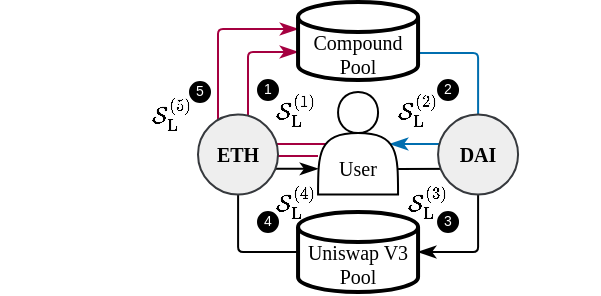 <mxfile version="22.0.3" type="device">
  <diagram id="89EvrhLHn2Qott1eXz3S" name="第 2 页">
    <mxGraphModel dx="554" dy="257" grid="1" gridSize="10" guides="1" tooltips="1" connect="1" arrows="1" fold="1" page="1" pageScale="1" pageWidth="100" pageHeight="150" math="1" shadow="0">
      <root>
        <mxCell id="0" />
        <mxCell id="1" parent="0" />
        <mxCell id="68hITPl4rllBTd2rp-c5-1" style="edgeStyle=orthogonalEdgeStyle;rounded=1;orthogonalLoop=1;jettySize=auto;html=1;entryX=0;entryY=0;entryDx=0;entryDy=13.5;entryPerimeter=0;fillColor=#d80073;strokeColor=#A50040;endArrow=classicThin;endFill=1;arcSize=5;" edge="1" parent="1" target="HloJ7I3bx74B_wTyCF6R-5">
          <mxGeometry relative="1" as="geometry">
            <mxPoint x="-4" y="80" as="sourcePoint" />
            <Array as="points">
              <mxPoint x="-54" y="80" />
              <mxPoint x="-54" y="17" />
            </Array>
          </mxGeometry>
        </mxCell>
        <mxCell id="HloJ7I3bx74B_wTyCF6R-11" style="edgeStyle=orthogonalEdgeStyle;rounded=1;orthogonalLoop=1;jettySize=auto;html=1;entryX=0;entryY=0.75;entryDx=0;entryDy=0;arcSize=5;endArrow=classicThin;endFill=1;" parent="1" source="HloJ7I3bx74B_wTyCF6R-4" target="HloJ7I3bx74B_wTyCF6R-1" edge="1">
          <mxGeometry relative="1" as="geometry">
            <Array as="points">
              <mxPoint x="-43.97" y="128" />
              <mxPoint x="-43.97" y="88" />
              <mxPoint x="-33.97" y="88" />
              <mxPoint x="-33.97" y="86" />
            </Array>
          </mxGeometry>
        </mxCell>
        <mxCell id="HloJ7I3bx74B_wTyCF6R-10" style="edgeStyle=orthogonalEdgeStyle;rounded=1;orthogonalLoop=1;jettySize=auto;html=1;exitX=1;exitY=0.75;exitDx=0;exitDy=0;entryX=1;entryY=0.5;entryDx=0;entryDy=0;entryPerimeter=0;arcSize=5;endArrow=classicThin;endFill=1;" parent="1" source="HloJ7I3bx74B_wTyCF6R-1" target="HloJ7I3bx74B_wTyCF6R-4" edge="1">
          <mxGeometry relative="1" as="geometry">
            <Array as="points">
              <mxPoint x="76.03" y="86" />
              <mxPoint x="76.03" y="128" />
            </Array>
          </mxGeometry>
        </mxCell>
        <mxCell id="HloJ7I3bx74B_wTyCF6R-9" style="edgeStyle=orthogonalEdgeStyle;rounded=1;orthogonalLoop=1;jettySize=auto;html=1;entryX=0.9;entryY=0.5;entryDx=0;entryDy=0;entryPerimeter=0;exitX=1;exitY=0;exitDx=0;exitDy=25.5;exitPerimeter=0;arcSize=5;endArrow=classicThin;endFill=1;fillColor=#1ba1e2;strokeColor=#006EAF;" parent="1" source="HloJ7I3bx74B_wTyCF6R-5" target="HloJ7I3bx74B_wTyCF6R-1" edge="1">
          <mxGeometry relative="1" as="geometry">
            <Array as="points">
              <mxPoint x="76.03" y="29" />
              <mxPoint x="76.03" y="74" />
              <mxPoint x="32.03" y="74" />
            </Array>
          </mxGeometry>
        </mxCell>
        <mxCell id="HloJ7I3bx74B_wTyCF6R-8" style="edgeStyle=orthogonalEdgeStyle;rounded=1;orthogonalLoop=1;jettySize=auto;html=1;entryX=0;entryY=0;entryDx=0;entryDy=25.5;entryPerimeter=0;arcSize=5;endArrow=classicThin;endFill=1;fillColor=#d80073;strokeColor=#A50040;" parent="1" target="HloJ7I3bx74B_wTyCF6R-5" edge="1">
          <mxGeometry relative="1" as="geometry">
            <mxPoint y="74" as="sourcePoint" />
            <Array as="points">
              <mxPoint x="-39" y="74" />
              <mxPoint x="-39" y="28" />
              <mxPoint x="-14" y="28" />
            </Array>
          </mxGeometry>
        </mxCell>
        <mxCell id="HloJ7I3bx74B_wTyCF6R-1" value="&lt;font style=&quot;font-size: 10px;&quot;&gt;&lt;br&gt;&lt;font style=&quot;font-size: 10px;&quot;&gt;&lt;br&gt;User&lt;/font&gt;&lt;/font&gt;" style="shape=actor;whiteSpace=wrap;html=1;fontSize=10;fontFamily=Times New Roman;verticalAlign=middle;" parent="1" vertex="1">
          <mxGeometry x="-3.97" y="48" width="40" height="51.25" as="geometry" />
        </mxCell>
        <mxCell id="HloJ7I3bx74B_wTyCF6R-2" value="&lt;b style=&quot;font-size: 10px;&quot;&gt;ETH&lt;/b&gt;" style="ellipse;whiteSpace=wrap;html=1;aspect=fixed;labelBackgroundColor=none;labelBorderColor=none;fillColor=#eeeeee;strokeColor=#36393d;fontSize=10;fontFamily=Times New Roman;" parent="1" vertex="1">
          <mxGeometry x="-64" y="59.25" width="40" height="40" as="geometry" />
        </mxCell>
        <mxCell id="HloJ7I3bx74B_wTyCF6R-3" value="&lt;b&gt;DAI&lt;/b&gt;" style="ellipse;whiteSpace=wrap;html=1;aspect=fixed;labelBackgroundColor=none;labelBorderColor=none;fillColor=#eeeeee;strokeColor=#36393d;fontSize=10;fontFamily=Times New Roman;" parent="1" vertex="1">
          <mxGeometry x="56.03" y="59.25" width="40" height="40" as="geometry" />
        </mxCell>
        <mxCell id="HloJ7I3bx74B_wTyCF6R-4" value="Uniswap V3&lt;br&gt;Pool" style="shape=cylinder3;whiteSpace=wrap;html=1;boundedLbl=1;backgroundOutline=1;size=7.5;strokeWidth=2;fontFamily=Times New Roman;fontSize=10;fontStyle=0" parent="1" vertex="1">
          <mxGeometry x="-13.97" y="108" width="60" height="40" as="geometry" />
        </mxCell>
        <mxCell id="HloJ7I3bx74B_wTyCF6R-5" value="Compound&lt;br&gt;Pool" style="shape=cylinder3;whiteSpace=wrap;html=1;boundedLbl=1;backgroundOutline=1;size=7.5;strokeWidth=2;fontFamily=Times New Roman;fontStyle=0;fontSize=10;" parent="1" vertex="1">
          <mxGeometry x="-13.97" y="3" width="60" height="39" as="geometry" />
        </mxCell>
        <mxCell id="IRJs0hzYFv054JZ1xKSn-1" value="&lt;p style=&quot;line-height: 270%;&quot;&gt;1&lt;/p&gt;" style="ellipse;whiteSpace=wrap;html=1;aspect=fixed;fontSize=7;labelBackgroundColor=none;fontColor=#FFFFFF;fillColor=#000000;align=center;" parent="1" vertex="1">
          <mxGeometry x="-34" y="42" width="10" height="10" as="geometry" />
        </mxCell>
        <mxCell id="IRJs0hzYFv054JZ1xKSn-2" value="&lt;p style=&quot;line-height: 270%;&quot;&gt;2&lt;/p&gt;" style="ellipse;whiteSpace=wrap;html=1;aspect=fixed;fontSize=7;labelBackgroundColor=none;fontColor=#FFFFFF;fillColor=#000000;align=center;" parent="1" vertex="1">
          <mxGeometry x="56.03" y="42" width="10" height="10" as="geometry" />
        </mxCell>
        <mxCell id="IRJs0hzYFv054JZ1xKSn-3" value="&lt;p style=&quot;line-height: 270%;&quot;&gt;3&lt;/p&gt;" style="ellipse;whiteSpace=wrap;html=1;aspect=fixed;fontSize=7;labelBackgroundColor=none;fontColor=#FFFFFF;fillColor=#000000;align=center;" parent="1" vertex="1">
          <mxGeometry x="56.03" y="108" width="10" height="10" as="geometry" />
        </mxCell>
        <mxCell id="IRJs0hzYFv054JZ1xKSn-4" value="&lt;p style=&quot;line-height: 270%;&quot;&gt;4&lt;/p&gt;" style="ellipse;whiteSpace=wrap;html=1;aspect=fixed;fontSize=7;labelBackgroundColor=none;fontColor=#FFFFFF;fillColor=#000000;align=center;" parent="1" vertex="1">
          <mxGeometry x="-34" y="108" width="10" height="10" as="geometry" />
        </mxCell>
        <mxCell id="3CkNP_-VeBWlF8LxApSK-1" value="$$\mathcal{S}_{\textnormal{L}}^{(1)}$$" style="text;html=1;strokeColor=none;fillColor=none;align=center;verticalAlign=middle;whiteSpace=wrap;rounded=0;fontStyle=0;fontSize=10;" parent="1" vertex="1">
          <mxGeometry x="-40" y="42" width="50" height="30" as="geometry" />
        </mxCell>
        <mxCell id="3CkNP_-VeBWlF8LxApSK-2" value="$$\mathcal{S}_{\textnormal{L}}^{(2)}$$" style="text;html=1;strokeColor=none;fillColor=none;align=center;verticalAlign=middle;whiteSpace=wrap;rounded=0;fontStyle=0;fontSize=10;" parent="1" vertex="1">
          <mxGeometry x="31" y="46" width="30" height="22" as="geometry" />
        </mxCell>
        <mxCell id="3CkNP_-VeBWlF8LxApSK-3" value="$$\mathcal{S}_{\textnormal{L}}^{(4)}$$" style="text;html=1;strokeColor=none;fillColor=none;align=center;verticalAlign=middle;whiteSpace=wrap;rounded=0;fontStyle=0;fontSize=10;" parent="1" vertex="1">
          <mxGeometry x="-40" y="88" width="50" height="30" as="geometry" />
        </mxCell>
        <mxCell id="3CkNP_-VeBWlF8LxApSK-4" value="$$\mathcal{S}_{\textnormal{L}}^{(3)}$$" style="text;html=1;strokeColor=none;fillColor=none;align=center;verticalAlign=middle;whiteSpace=wrap;rounded=0;fontStyle=0;fontSize=10;" parent="1" vertex="1">
          <mxGeometry x="26" y="88" width="50" height="30" as="geometry" />
        </mxCell>
        <mxCell id="68hITPl4rllBTd2rp-c5-2" value="&lt;p style=&quot;line-height: 270%;&quot;&gt;5&lt;/p&gt;" style="ellipse;whiteSpace=wrap;html=1;aspect=fixed;fontSize=7;labelBackgroundColor=none;fontColor=#FFFFFF;fillColor=#000000;align=center;" vertex="1" parent="1">
          <mxGeometry x="-68" y="43" width="10" height="10" as="geometry" />
        </mxCell>
        <mxCell id="68hITPl4rllBTd2rp-c5-5" value="$$\mathcal{S}_{\textnormal{L}}^{(5)}$$" style="text;html=1;strokeColor=none;fillColor=none;align=center;verticalAlign=middle;whiteSpace=wrap;rounded=0;fontStyle=0;fontSize=10;" vertex="1" parent="1">
          <mxGeometry x="-90" y="50" width="26" height="18" as="geometry" />
        </mxCell>
      </root>
    </mxGraphModel>
  </diagram>
</mxfile>
